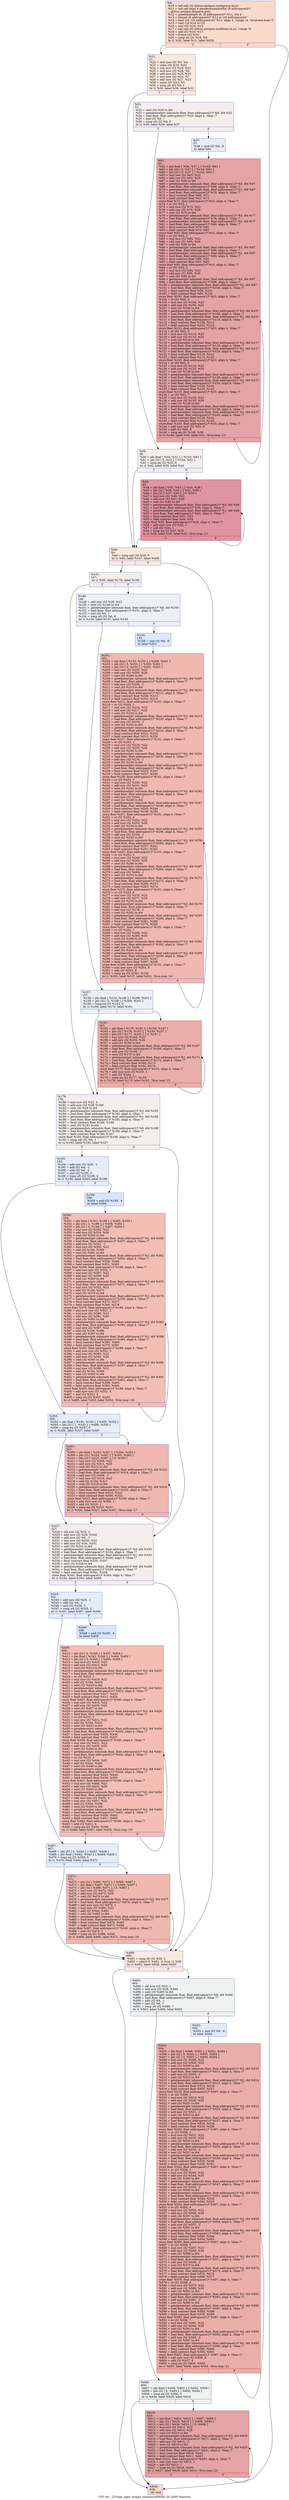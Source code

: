 digraph "CFG for '_Z25sga_right_weight_backwardiPKfS0_S0_iiiiPf' function" {
	label="CFG for '_Z25sga_right_weight_backwardiPKfS0_S0_iiiiPf' function";

	Node0x61937a0 [shape=record,color="#3d50c3ff", style=filled, fillcolor="#f7a88970",label="{%9:\l  %10 = tail call i32 @llvm.amdgcn.workgroup.id.x()\l  %11 = tail call align 4 dereferenceable(64) i8 addrspace(4)*\l... @llvm.amdgcn.dispatch.ptr()\l  %12 = getelementptr i8, i8 addrspace(4)* %11, i64 4\l  %13 = bitcast i8 addrspace(4)* %12 to i16 addrspace(4)*\l  %14 = load i16, i16 addrspace(4)* %13, align 4, !range !4, !invariant.load !5\l  %15 = zext i16 %14 to i32\l  %16 = mul i32 %10, %15\l  %17 = tail call i32 @llvm.amdgcn.workitem.id.x(), !range !6\l  %18 = add i32 %16, %17\l  %19 = freeze i32 %18\l  %20 = icmp slt i32 %19, %0\l  br i1 %20, label %21, label %628\l|{<s0>T|<s1>F}}"];
	Node0x61937a0:s0 -> Node0x6196530;
	Node0x61937a0:s1 -> Node0x61965c0;
	Node0x6196530 [shape=record,color="#3d50c3ff", style=filled, fillcolor="#f2cab570",label="{%21:\l21:                                               \l  %22 = mul nsw i32 %5, %4\l  %23 = srem i32 %19, %22\l  %24 = sub nsw i32 %19, %23\l  %25 = mul nsw i32 %24, %6\l  %26 = add nsw i32 %25, %23\l  %27 = mul nsw i32 %24, %7\l  %28 = add nsw i32 %27, %23\l  %29 = srem i32 %23, %5\l  %30 = icmp slt i32 %6, 1\l  br i1 %30, label %59, label %31\l|{<s0>T|<s1>F}}"];
	Node0x6196530:s0 -> Node0x6196c10;
	Node0x6196530:s1 -> Node0x6196c60;
	Node0x6196c60 [shape=record,color="#3d50c3ff", style=filled, fillcolor="#e5d8d170",label="{%31:\l31:                                               \l  %32 = sext i32 %28 to i64\l  %33 = getelementptr inbounds float, float addrspace(1)* %8, i64 %32\l  %34 = load float, float addrspace(1)* %33, align 4, !tbaa !7\l  %35 = and i32 %6, 7\l  %36 = icmp ult i32 %6, 8\l  br i1 %36, label %39, label %37\l|{<s0>T|<s1>F}}"];
	Node0x6196c60:s0 -> Node0x61972a0;
	Node0x6196c60:s1 -> Node0x6197330;
	Node0x6197330 [shape=record,color="#3d50c3ff", style=filled, fillcolor="#c7d7f070",label="{%37:\l37:                                               \l  %38 = and i32 %6, -8\l  br label %61\l}"];
	Node0x6197330 -> Node0x6197530;
	Node0x61972a0 [shape=record,color="#3d50c3ff", style=filled, fillcolor="#e5d8d170",label="{%39:\l39:                                               \l  %40 = phi float [ %34, %31 ], [ %143, %61 ]\l  %41 = phi i32 [ 0, %31 ], [ %144, %61 ]\l  %42 = icmp eq i32 %35, 0\l  br i1 %42, label %59, label %43\l|{<s0>T|<s1>F}}"];
	Node0x61972a0:s0 -> Node0x6196c10;
	Node0x61972a0:s1 -> Node0x61978b0;
	Node0x61978b0 [shape=record,color="#b70d28ff", style=filled, fillcolor="#b70d2870",label="{%43:\l43:                                               \l  %44 = phi float [ %55, %43 ], [ %40, %39 ]\l  %45 = phi i32 [ %56, %43 ], [ %41, %39 ]\l  %46 = phi i32 [ %57, %43 ], [ 0, %39 ]\l  %47 = mul nsw i32 %45, %22\l  %48 = add nsw i32 %47, %26\l  %49 = sext i32 %48 to i64\l  %50 = getelementptr inbounds float, float addrspace(1)* %3, i64 %49\l  %51 = load float, float addrspace(1)* %50, align 4, !tbaa !7\l  %52 = getelementptr inbounds float, float addrspace(1)* %1, i64 %49\l  %53 = load float, float addrspace(1)* %52, align 4, !tbaa !7\l  %54 = fmul contract float %51, %53\l  %55 = fadd contract float %44, %54\l  store float %55, float addrspace(1)* %33, align 4, !tbaa !7\l  %56 = add nuw nsw i32 %45, 1\l  %57 = add i32 %46, 1\l  %58 = icmp eq i32 %57, %35\l  br i1 %58, label %59, label %43, !llvm.loop !11\l|{<s0>T|<s1>F}}"];
	Node0x61978b0:s0 -> Node0x6196c10;
	Node0x61978b0:s1 -> Node0x61978b0;
	Node0x6196c10 [shape=record,color="#3d50c3ff", style=filled, fillcolor="#f2cab570",label="{%59:\l59:                                               \l  %60 = icmp sgt i32 %29, 0\l  br i1 %60, label %147, label %490\l|{<s0>T|<s1>F}}"];
	Node0x6196c10:s0 -> Node0x6198c20;
	Node0x6196c10:s1 -> Node0x6198c70;
	Node0x6197530 [shape=record,color="#b70d28ff", style=filled, fillcolor="#c32e3170",label="{%61:\l61:                                               \l  %62 = phi float [ %34, %37 ], [ %143, %61 ]\l  %63 = phi i32 [ 0, %37 ], [ %144, %61 ]\l  %64 = phi i32 [ 0, %37 ], [ %145, %61 ]\l  %65 = mul nsw i32 %63, %22\l  %66 = add nsw i32 %65, %26\l  %67 = sext i32 %66 to i64\l  %68 = getelementptr inbounds float, float addrspace(1)* %3, i64 %67\l  %69 = load float, float addrspace(1)* %68, align 4, !tbaa !7\l  %70 = getelementptr inbounds float, float addrspace(1)* %1, i64 %67\l  %71 = load float, float addrspace(1)* %70, align 4, !tbaa !7\l  %72 = fmul contract float %69, %71\l  %73 = fadd contract float %62, %72\l  store float %73, float addrspace(1)* %33, align 4, !tbaa !7\l  %74 = or i32 %63, 1\l  %75 = mul nsw i32 %74, %22\l  %76 = add nsw i32 %75, %26\l  %77 = sext i32 %76 to i64\l  %78 = getelementptr inbounds float, float addrspace(1)* %3, i64 %77\l  %79 = load float, float addrspace(1)* %78, align 4, !tbaa !7\l  %80 = getelementptr inbounds float, float addrspace(1)* %1, i64 %77\l  %81 = load float, float addrspace(1)* %80, align 4, !tbaa !7\l  %82 = fmul contract float %79, %81\l  %83 = fadd contract float %73, %82\l  store float %83, float addrspace(1)* %33, align 4, !tbaa !7\l  %84 = or i32 %63, 2\l  %85 = mul nsw i32 %84, %22\l  %86 = add nsw i32 %85, %26\l  %87 = sext i32 %86 to i64\l  %88 = getelementptr inbounds float, float addrspace(1)* %3, i64 %87\l  %89 = load float, float addrspace(1)* %88, align 4, !tbaa !7\l  %90 = getelementptr inbounds float, float addrspace(1)* %1, i64 %87\l  %91 = load float, float addrspace(1)* %90, align 4, !tbaa !7\l  %92 = fmul contract float %89, %91\l  %93 = fadd contract float %83, %92\l  store float %93, float addrspace(1)* %33, align 4, !tbaa !7\l  %94 = or i32 %63, 3\l  %95 = mul nsw i32 %94, %22\l  %96 = add nsw i32 %95, %26\l  %97 = sext i32 %96 to i64\l  %98 = getelementptr inbounds float, float addrspace(1)* %3, i64 %97\l  %99 = load float, float addrspace(1)* %98, align 4, !tbaa !7\l  %100 = getelementptr inbounds float, float addrspace(1)* %1, i64 %97\l  %101 = load float, float addrspace(1)* %100, align 4, !tbaa !7\l  %102 = fmul contract float %99, %101\l  %103 = fadd contract float %93, %102\l  store float %103, float addrspace(1)* %33, align 4, !tbaa !7\l  %104 = or i32 %63, 4\l  %105 = mul nsw i32 %104, %22\l  %106 = add nsw i32 %105, %26\l  %107 = sext i32 %106 to i64\l  %108 = getelementptr inbounds float, float addrspace(1)* %3, i64 %107\l  %109 = load float, float addrspace(1)* %108, align 4, !tbaa !7\l  %110 = getelementptr inbounds float, float addrspace(1)* %1, i64 %107\l  %111 = load float, float addrspace(1)* %110, align 4, !tbaa !7\l  %112 = fmul contract float %109, %111\l  %113 = fadd contract float %103, %112\l  store float %113, float addrspace(1)* %33, align 4, !tbaa !7\l  %114 = or i32 %63, 5\l  %115 = mul nsw i32 %114, %22\l  %116 = add nsw i32 %115, %26\l  %117 = sext i32 %116 to i64\l  %118 = getelementptr inbounds float, float addrspace(1)* %3, i64 %117\l  %119 = load float, float addrspace(1)* %118, align 4, !tbaa !7\l  %120 = getelementptr inbounds float, float addrspace(1)* %1, i64 %117\l  %121 = load float, float addrspace(1)* %120, align 4, !tbaa !7\l  %122 = fmul contract float %119, %121\l  %123 = fadd contract float %113, %122\l  store float %123, float addrspace(1)* %33, align 4, !tbaa !7\l  %124 = or i32 %63, 6\l  %125 = mul nsw i32 %124, %22\l  %126 = add nsw i32 %125, %26\l  %127 = sext i32 %126 to i64\l  %128 = getelementptr inbounds float, float addrspace(1)* %3, i64 %127\l  %129 = load float, float addrspace(1)* %128, align 4, !tbaa !7\l  %130 = getelementptr inbounds float, float addrspace(1)* %1, i64 %127\l  %131 = load float, float addrspace(1)* %130, align 4, !tbaa !7\l  %132 = fmul contract float %129, %131\l  %133 = fadd contract float %123, %132\l  store float %133, float addrspace(1)* %33, align 4, !tbaa !7\l  %134 = or i32 %63, 7\l  %135 = mul nsw i32 %134, %22\l  %136 = add nsw i32 %135, %26\l  %137 = sext i32 %136 to i64\l  %138 = getelementptr inbounds float, float addrspace(1)* %3, i64 %137\l  %139 = load float, float addrspace(1)* %138, align 4, !tbaa !7\l  %140 = getelementptr inbounds float, float addrspace(1)* %1, i64 %137\l  %141 = load float, float addrspace(1)* %140, align 4, !tbaa !7\l  %142 = fmul contract float %139, %141\l  %143 = fadd contract float %133, %142\l  store float %143, float addrspace(1)* %33, align 4, !tbaa !7\l  %144 = add nuw nsw i32 %63, 8\l  %145 = add i32 %64, 8\l  %146 = icmp eq i32 %145, %38\l  br i1 %146, label %39, label %61, !llvm.loop !13\l|{<s0>T|<s1>F}}"];
	Node0x6197530:s0 -> Node0x61972a0;
	Node0x6197530:s1 -> Node0x6197530;
	Node0x6198c20 [shape=record,color="#3d50c3ff", style=filled, fillcolor="#e5d8d170",label="{%147:\l147:                                              \l  br i1 %30, label %179, label %148\l|{<s0>T|<s1>F}}"];
	Node0x6198c20:s0 -> Node0x619c850;
	Node0x6198c20:s1 -> Node0x619c8a0;
	Node0x619c8a0 [shape=record,color="#3d50c3ff", style=filled, fillcolor="#d4dbe670",label="{%148:\l148:                                              \l  %149 = add nsw i32 %28, %22\l  %150 = sext i32 %149 to i64\l  %151 = getelementptr inbounds float, float addrspace(1)* %8, i64 %150\l  %152 = load float, float addrspace(1)* %151, align 4, !tbaa !7\l  %153 = and i32 %6, 7\l  %154 = icmp ult i32 %6, 8\l  br i1 %154, label %157, label %155\l|{<s0>T|<s1>F}}"];
	Node0x619c8a0:s0 -> Node0x619cd10;
	Node0x619c8a0:s1 -> Node0x619cd60;
	Node0x619cd60 [shape=record,color="#3d50c3ff", style=filled, fillcolor="#b2ccfb70",label="{%155:\l155:                                              \l  %156 = and i32 %6, -8\l  br label %201\l}"];
	Node0x619cd60 -> Node0x619cf30;
	Node0x619cd10 [shape=record,color="#3d50c3ff", style=filled, fillcolor="#d4dbe670",label="{%157:\l157:                                              \l  %158 = phi float [ %152, %148 ], [ %299, %201 ]\l  %159 = phi i32 [ 0, %148 ], [ %300, %201 ]\l  %160 = icmp eq i32 %153, 0\l  br i1 %160, label %179, label %161\l|{<s0>T|<s1>F}}"];
	Node0x619cd10:s0 -> Node0x619c850;
	Node0x619cd10:s1 -> Node0x619d220;
	Node0x619d220 [shape=record,color="#b70d28ff", style=filled, fillcolor="#d0473d70",label="{%161:\l161:                                              \l  %162 = phi float [ %175, %161 ], [ %158, %157 ]\l  %163 = phi i32 [ %176, %161 ], [ %159, %157 ]\l  %164 = phi i32 [ %177, %161 ], [ 0, %157 ]\l  %165 = mul nsw i32 %163, %22\l  %166 = add nsw i32 %165, %26\l  %167 = sext i32 %166 to i64\l  %168 = getelementptr inbounds float, float addrspace(1)* %3, i64 %167\l  %169 = load float, float addrspace(1)* %168, align 4, !tbaa !7\l  %170 = add nsw i32 %166, -1\l  %171 = sext i32 %170 to i64\l  %172 = getelementptr inbounds float, float addrspace(1)* %2, i64 %171\l  %173 = load float, float addrspace(1)* %172, align 4, !tbaa !7\l  %174 = fmul contract float %169, %173\l  %175 = fadd contract float %162, %174\l  store float %175, float addrspace(1)* %151, align 4, !tbaa !7\l  %176 = add nuw nsw i32 %163, 1\l  %177 = add i32 %164, 1\l  %178 = icmp eq i32 %177, %153\l  br i1 %178, label %179, label %161, !llvm.loop !15\l|{<s0>T|<s1>F}}"];
	Node0x619d220:s0 -> Node0x619c850;
	Node0x619d220:s1 -> Node0x619d220;
	Node0x619c850 [shape=record,color="#3d50c3ff", style=filled, fillcolor="#e5d8d170",label="{%179:\l179:                                              \l  %180 = mul nsw i32 %22, 3\l  %181 = add nsw i32 %28, %180\l  %182 = sext i32 %26 to i64\l  %183 = getelementptr inbounds float, float addrspace(1)* %3, i64 %182\l  %184 = load float, float addrspace(1)* %183, align 4, !tbaa !7\l  %185 = getelementptr inbounds float, float addrspace(1)* %1, i64 %182\l  %186 = load float, float addrspace(1)* %185, align 4, !tbaa !7\l  %187 = fmul contract float %184, %186\l  %188 = sext i32 %181 to i64\l  %189 = getelementptr inbounds float, float addrspace(1)* %8, i64 %188\l  %190 = load float, float addrspace(1)* %189, align 4, !tbaa !7\l  %191 = fadd contract float %190, %187\l  store float %191, float addrspace(1)* %189, align 4, !tbaa !7\l  %192 = icmp sgt i32 %6, 1\l  br i1 %192, label %193, label %327\l|{<s0>T|<s1>F}}"];
	Node0x619c850:s0 -> Node0x619e730;
	Node0x619c850:s1 -> Node0x619e780;
	Node0x619e730 [shape=record,color="#3d50c3ff", style=filled, fillcolor="#c7d7f070",label="{%193:\l193:                                              \l  %194 = add nsw i32 %26, -1\l  %195 = add i32 %6, -1\l  %196 = add i32 %6, -2\l  %197 = and i32 %195, 3\l  %198 = icmp ult i32 %196, 3\l  br i1 %198, label %303, label %199\l|{<s0>T|<s1>F}}"];
	Node0x619e730:s0 -> Node0x619eb90;
	Node0x619e730:s1 -> Node0x619ebe0;
	Node0x619ebe0 [shape=record,color="#3d50c3ff", style=filled, fillcolor="#a7c5fe70",label="{%199:\l199:                                              \l  %200 = and i32 %195, -4\l  br label %350\l}"];
	Node0x619ebe0 -> Node0x619edb0;
	Node0x619cf30 [shape=record,color="#3d50c3ff", style=filled, fillcolor="#dc5d4a70",label="{%201:\l201:                                              \l  %202 = phi float [ %152, %155 ], [ %299, %201 ]\l  %203 = phi i32 [ 0, %155 ], [ %300, %201 ]\l  %204 = phi i32 [ 0, %155 ], [ %301, %201 ]\l  %205 = mul nsw i32 %203, %22\l  %206 = add nsw i32 %205, %26\l  %207 = sext i32 %206 to i64\l  %208 = getelementptr inbounds float, float addrspace(1)* %3, i64 %207\l  %209 = load float, float addrspace(1)* %208, align 4, !tbaa !7\l  %210 = add nsw i32 %206, -1\l  %211 = sext i32 %210 to i64\l  %212 = getelementptr inbounds float, float addrspace(1)* %2, i64 %211\l  %213 = load float, float addrspace(1)* %212, align 4, !tbaa !7\l  %214 = fmul contract float %209, %213\l  %215 = fadd contract float %202, %214\l  store float %215, float addrspace(1)* %151, align 4, !tbaa !7\l  %216 = or i32 %203, 1\l  %217 = mul nsw i32 %216, %22\l  %218 = add nsw i32 %217, %26\l  %219 = sext i32 %218 to i64\l  %220 = getelementptr inbounds float, float addrspace(1)* %3, i64 %219\l  %221 = load float, float addrspace(1)* %220, align 4, !tbaa !7\l  %222 = add nsw i32 %218, -1\l  %223 = sext i32 %222 to i64\l  %224 = getelementptr inbounds float, float addrspace(1)* %2, i64 %223\l  %225 = load float, float addrspace(1)* %224, align 4, !tbaa !7\l  %226 = fmul contract float %221, %225\l  %227 = fadd contract float %215, %226\l  store float %227, float addrspace(1)* %151, align 4, !tbaa !7\l  %228 = or i32 %203, 2\l  %229 = mul nsw i32 %228, %22\l  %230 = add nsw i32 %229, %26\l  %231 = sext i32 %230 to i64\l  %232 = getelementptr inbounds float, float addrspace(1)* %3, i64 %231\l  %233 = load float, float addrspace(1)* %232, align 4, !tbaa !7\l  %234 = add nsw i32 %230, -1\l  %235 = sext i32 %234 to i64\l  %236 = getelementptr inbounds float, float addrspace(1)* %2, i64 %235\l  %237 = load float, float addrspace(1)* %236, align 4, !tbaa !7\l  %238 = fmul contract float %233, %237\l  %239 = fadd contract float %227, %238\l  store float %239, float addrspace(1)* %151, align 4, !tbaa !7\l  %240 = or i32 %203, 3\l  %241 = mul nsw i32 %240, %22\l  %242 = add nsw i32 %241, %26\l  %243 = sext i32 %242 to i64\l  %244 = getelementptr inbounds float, float addrspace(1)* %3, i64 %243\l  %245 = load float, float addrspace(1)* %244, align 4, !tbaa !7\l  %246 = add nsw i32 %242, -1\l  %247 = sext i32 %246 to i64\l  %248 = getelementptr inbounds float, float addrspace(1)* %2, i64 %247\l  %249 = load float, float addrspace(1)* %248, align 4, !tbaa !7\l  %250 = fmul contract float %245, %249\l  %251 = fadd contract float %239, %250\l  store float %251, float addrspace(1)* %151, align 4, !tbaa !7\l  %252 = or i32 %203, 4\l  %253 = mul nsw i32 %252, %22\l  %254 = add nsw i32 %253, %26\l  %255 = sext i32 %254 to i64\l  %256 = getelementptr inbounds float, float addrspace(1)* %3, i64 %255\l  %257 = load float, float addrspace(1)* %256, align 4, !tbaa !7\l  %258 = add nsw i32 %254, -1\l  %259 = sext i32 %258 to i64\l  %260 = getelementptr inbounds float, float addrspace(1)* %2, i64 %259\l  %261 = load float, float addrspace(1)* %260, align 4, !tbaa !7\l  %262 = fmul contract float %257, %261\l  %263 = fadd contract float %251, %262\l  store float %263, float addrspace(1)* %151, align 4, !tbaa !7\l  %264 = or i32 %203, 5\l  %265 = mul nsw i32 %264, %22\l  %266 = add nsw i32 %265, %26\l  %267 = sext i32 %266 to i64\l  %268 = getelementptr inbounds float, float addrspace(1)* %3, i64 %267\l  %269 = load float, float addrspace(1)* %268, align 4, !tbaa !7\l  %270 = add nsw i32 %266, -1\l  %271 = sext i32 %270 to i64\l  %272 = getelementptr inbounds float, float addrspace(1)* %2, i64 %271\l  %273 = load float, float addrspace(1)* %272, align 4, !tbaa !7\l  %274 = fmul contract float %269, %273\l  %275 = fadd contract float %263, %274\l  store float %275, float addrspace(1)* %151, align 4, !tbaa !7\l  %276 = or i32 %203, 6\l  %277 = mul nsw i32 %276, %22\l  %278 = add nsw i32 %277, %26\l  %279 = sext i32 %278 to i64\l  %280 = getelementptr inbounds float, float addrspace(1)* %3, i64 %279\l  %281 = load float, float addrspace(1)* %280, align 4, !tbaa !7\l  %282 = add nsw i32 %278, -1\l  %283 = sext i32 %282 to i64\l  %284 = getelementptr inbounds float, float addrspace(1)* %2, i64 %283\l  %285 = load float, float addrspace(1)* %284, align 4, !tbaa !7\l  %286 = fmul contract float %281, %285\l  %287 = fadd contract float %275, %286\l  store float %287, float addrspace(1)* %151, align 4, !tbaa !7\l  %288 = or i32 %203, 7\l  %289 = mul nsw i32 %288, %22\l  %290 = add nsw i32 %289, %26\l  %291 = sext i32 %290 to i64\l  %292 = getelementptr inbounds float, float addrspace(1)* %3, i64 %291\l  %293 = load float, float addrspace(1)* %292, align 4, !tbaa !7\l  %294 = add nsw i32 %290, -1\l  %295 = sext i32 %294 to i64\l  %296 = getelementptr inbounds float, float addrspace(1)* %2, i64 %295\l  %297 = load float, float addrspace(1)* %296, align 4, !tbaa !7\l  %298 = fmul contract float %293, %297\l  %299 = fadd contract float %287, %298\l  store float %299, float addrspace(1)* %151, align 4, !tbaa !7\l  %300 = add nuw nsw i32 %203, 8\l  %301 = add i32 %204, 8\l  %302 = icmp eq i32 %301, %156\l  br i1 %302, label %157, label %201, !llvm.loop !16\l|{<s0>T|<s1>F}}"];
	Node0x619cf30:s0 -> Node0x619cd10;
	Node0x619cf30:s1 -> Node0x619cf30;
	Node0x619eb90 [shape=record,color="#3d50c3ff", style=filled, fillcolor="#c7d7f070",label="{%303:\l303:                                              \l  %304 = phi float [ %191, %193 ], [ %405, %350 ]\l  %305 = phi i32 [ 1, %193 ], [ %406, %350 ]\l  %306 = icmp eq i32 %197, 0\l  br i1 %306, label %327, label %307\l|{<s0>T|<s1>F}}"];
	Node0x619eb90:s0 -> Node0x619e780;
	Node0x619eb90:s1 -> Node0x61a44b0;
	Node0x61a44b0 [shape=record,color="#3d50c3ff", style=filled, fillcolor="#dc5d4a70",label="{%307:\l307:                                              \l  %308 = phi float [ %323, %307 ], [ %304, %303 ]\l  %309 = phi i32 [ %324, %307 ], [ %305, %303 ]\l  %310 = phi i32 [ %325, %307 ], [ 0, %303 ]\l  %311 = mul nsw i32 %309, %22\l  %312 = add nsw i32 %311, %26\l  %313 = sext i32 %312 to i64\l  %314 = getelementptr inbounds float, float addrspace(1)* %3, i64 %313\l  %315 = load float, float addrspace(1)* %314, align 4, !tbaa !7\l  %316 = add nsw i32 %309, -1\l  %317 = mul nsw i32 %316, %22\l  %318 = add i32 %194, %317\l  %319 = sext i32 %318 to i64\l  %320 = getelementptr inbounds float, float addrspace(1)* %2, i64 %319\l  %321 = load float, float addrspace(1)* %320, align 4, !tbaa !7\l  %322 = fmul contract float %315, %321\l  %323 = fadd contract float %308, %322\l  store float %323, float addrspace(1)* %189, align 4, !tbaa !7\l  %324 = add nuw nsw i32 %309, 1\l  %325 = add i32 %310, 1\l  %326 = icmp eq i32 %325, %197\l  br i1 %326, label %327, label %307, !llvm.loop !17\l|{<s0>T|<s1>F}}"];
	Node0x61a44b0:s0 -> Node0x619e780;
	Node0x61a44b0:s1 -> Node0x61a44b0;
	Node0x619e780 [shape=record,color="#3d50c3ff", style=filled, fillcolor="#e5d8d170",label="{%327:\l327:                                              \l  %328 = shl nsw i32 %22, 2\l  %329 = add nsw i32 %28, %328\l  %330 = add nsw i32 %6, -1\l  %331 = mul nsw i32 %330, %22\l  %332 = add nsw i32 %26, %331\l  %333 = sext i32 %332 to i64\l  %334 = getelementptr inbounds float, float addrspace(1)* %3, i64 %333\l  %335 = load float, float addrspace(1)* %334, align 4, !tbaa !7\l  %336 = getelementptr inbounds float, float addrspace(1)* %1, i64 %333\l  %337 = load float, float addrspace(1)* %336, align 4, !tbaa !7\l  %338 = fmul contract float %335, %337\l  %339 = sext i32 %329 to i64\l  %340 = getelementptr inbounds float, float addrspace(1)* %8, i64 %339\l  %341 = load float, float addrspace(1)* %340, align 4, !tbaa !7\l  %342 = fadd contract float %341, %338\l  store float %342, float addrspace(1)* %340, align 4, !tbaa !7\l  br i1 %192, label %343, label %490\l|{<s0>T|<s1>F}}"];
	Node0x619e780:s0 -> Node0x61a5fe0;
	Node0x619e780:s1 -> Node0x6198c70;
	Node0x61a5fe0 [shape=record,color="#3d50c3ff", style=filled, fillcolor="#c7d7f070",label="{%343:\l343:                                              \l  %344 = add nsw i32 %26, -1\l  %345 = add i32 %6, -2\l  %346 = and i32 %330, 3\l  %347 = icmp ult i32 %345, 3\l  br i1 %347, label %467, label %348\l|{<s0>T|<s1>F}}"];
	Node0x61a5fe0:s0 -> Node0x61a6320;
	Node0x61a5fe0:s1 -> Node0x61a6370;
	Node0x61a6370 [shape=record,color="#3d50c3ff", style=filled, fillcolor="#a7c5fe70",label="{%348:\l348:                                              \l  %349 = and i32 %330, -4\l  br label %409\l}"];
	Node0x61a6370 -> Node0x61a6540;
	Node0x619edb0 [shape=record,color="#3d50c3ff", style=filled, fillcolor="#e36c5570",label="{%350:\l350:                                              \l  %351 = phi float [ %191, %199 ], [ %405, %350 ]\l  %352 = phi i32 [ 1, %199 ], [ %406, %350 ]\l  %353 = phi i32 [ 0, %199 ], [ %407, %350 ]\l  %354 = mul nsw i32 %352, %22\l  %355 = add nsw i32 %354, %26\l  %356 = sext i32 %355 to i64\l  %357 = getelementptr inbounds float, float addrspace(1)* %3, i64 %356\l  %358 = load float, float addrspace(1)* %357, align 4, !tbaa !7\l  %359 = add nsw i32 %352, -1\l  %360 = mul nsw i32 %359, %22\l  %361 = add i32 %194, %360\l  %362 = sext i32 %361 to i64\l  %363 = getelementptr inbounds float, float addrspace(1)* %2, i64 %362\l  %364 = load float, float addrspace(1)* %363, align 4, !tbaa !7\l  %365 = fmul contract float %358, %364\l  %366 = fadd contract float %351, %365\l  store float %366, float addrspace(1)* %189, align 4, !tbaa !7\l  %367 = add nuw nsw i32 %352, 1\l  %368 = mul nsw i32 %367, %22\l  %369 = add nsw i32 %368, %26\l  %370 = sext i32 %369 to i64\l  %371 = getelementptr inbounds float, float addrspace(1)* %3, i64 %370\l  %372 = load float, float addrspace(1)* %371, align 4, !tbaa !7\l  %373 = mul nsw i32 %352, %22\l  %374 = add i32 %194, %373\l  %375 = sext i32 %374 to i64\l  %376 = getelementptr inbounds float, float addrspace(1)* %2, i64 %375\l  %377 = load float, float addrspace(1)* %376, align 4, !tbaa !7\l  %378 = fmul contract float %372, %377\l  %379 = fadd contract float %366, %378\l  store float %379, float addrspace(1)* %189, align 4, !tbaa !7\l  %380 = add nuw nsw i32 %352, 2\l  %381 = mul nsw i32 %380, %22\l  %382 = add nsw i32 %381, %26\l  %383 = sext i32 %382 to i64\l  %384 = getelementptr inbounds float, float addrspace(1)* %3, i64 %383\l  %385 = load float, float addrspace(1)* %384, align 4, !tbaa !7\l  %386 = mul nsw i32 %367, %22\l  %387 = add i32 %194, %386\l  %388 = sext i32 %387 to i64\l  %389 = getelementptr inbounds float, float addrspace(1)* %2, i64 %388\l  %390 = load float, float addrspace(1)* %389, align 4, !tbaa !7\l  %391 = fmul contract float %385, %390\l  %392 = fadd contract float %379, %391\l  store float %392, float addrspace(1)* %189, align 4, !tbaa !7\l  %393 = add nuw nsw i32 %352, 3\l  %394 = mul nsw i32 %393, %22\l  %395 = add nsw i32 %394, %26\l  %396 = sext i32 %395 to i64\l  %397 = getelementptr inbounds float, float addrspace(1)* %3, i64 %396\l  %398 = load float, float addrspace(1)* %397, align 4, !tbaa !7\l  %399 = mul nsw i32 %380, %22\l  %400 = add i32 %194, %399\l  %401 = sext i32 %400 to i64\l  %402 = getelementptr inbounds float, float addrspace(1)* %2, i64 %401\l  %403 = load float, float addrspace(1)* %402, align 4, !tbaa !7\l  %404 = fmul contract float %398, %403\l  %405 = fadd contract float %392, %404\l  store float %405, float addrspace(1)* %189, align 4, !tbaa !7\l  %406 = add nuw nsw i32 %352, 4\l  %407 = add i32 %353, 4\l  %408 = icmp eq i32 %407, %200\l  br i1 %408, label %303, label %350, !llvm.loop !18\l|{<s0>T|<s1>F}}"];
	Node0x619edb0:s0 -> Node0x619eb90;
	Node0x619edb0:s1 -> Node0x619edb0;
	Node0x61a6540 [shape=record,color="#3d50c3ff", style=filled, fillcolor="#e36c5570",label="{%409:\l409:                                              \l  %410 = phi i32 [ 0, %348 ], [ %457, %409 ]\l  %411 = phi float [ %342, %348 ], [ %464, %409 ]\l  %412 = phi i32 [ 0, %348 ], [ %465, %409 ]\l  %413 = mul nsw i32 %410, %22\l  %414 = add nsw i32 %413, %26\l  %415 = sext i32 %414 to i64\l  %416 = getelementptr inbounds float, float addrspace(1)* %3, i64 %415\l  %417 = load float, float addrspace(1)* %416, align 4, !tbaa !7\l  %418 = or i32 %410, 1\l  %419 = mul nsw i32 %418, %22\l  %420 = add i32 %344, %419\l  %421 = sext i32 %420 to i64\l  %422 = getelementptr inbounds float, float addrspace(1)* %2, i64 %421\l  %423 = load float, float addrspace(1)* %422, align 4, !tbaa !7\l  %424 = fmul contract float %417, %423\l  %425 = fadd contract float %411, %424\l  store float %425, float addrspace(1)* %340, align 4, !tbaa !7\l  %426 = mul nsw i32 %418, %22\l  %427 = add nsw i32 %426, %26\l  %428 = sext i32 %427 to i64\l  %429 = getelementptr inbounds float, float addrspace(1)* %3, i64 %428\l  %430 = load float, float addrspace(1)* %429, align 4, !tbaa !7\l  %431 = or i32 %410, 2\l  %432 = mul nsw i32 %431, %22\l  %433 = add i32 %344, %432\l  %434 = sext i32 %433 to i64\l  %435 = getelementptr inbounds float, float addrspace(1)* %2, i64 %434\l  %436 = load float, float addrspace(1)* %435, align 4, !tbaa !7\l  %437 = fmul contract float %430, %436\l  %438 = fadd contract float %425, %437\l  store float %438, float addrspace(1)* %340, align 4, !tbaa !7\l  %439 = mul nsw i32 %431, %22\l  %440 = add nsw i32 %439, %26\l  %441 = sext i32 %440 to i64\l  %442 = getelementptr inbounds float, float addrspace(1)* %3, i64 %441\l  %443 = load float, float addrspace(1)* %442, align 4, !tbaa !7\l  %444 = or i32 %410, 3\l  %445 = mul nsw i32 %444, %22\l  %446 = add i32 %344, %445\l  %447 = sext i32 %446 to i64\l  %448 = getelementptr inbounds float, float addrspace(1)* %2, i64 %447\l  %449 = load float, float addrspace(1)* %448, align 4, !tbaa !7\l  %450 = fmul contract float %443, %449\l  %451 = fadd contract float %438, %450\l  store float %451, float addrspace(1)* %340, align 4, !tbaa !7\l  %452 = mul nsw i32 %444, %22\l  %453 = add nsw i32 %452, %26\l  %454 = sext i32 %453 to i64\l  %455 = getelementptr inbounds float, float addrspace(1)* %3, i64 %454\l  %456 = load float, float addrspace(1)* %455, align 4, !tbaa !7\l  %457 = add nuw nsw i32 %410, 4\l  %458 = mul nsw i32 %457, %22\l  %459 = add i32 %344, %458\l  %460 = sext i32 %459 to i64\l  %461 = getelementptr inbounds float, float addrspace(1)* %2, i64 %460\l  %462 = load float, float addrspace(1)* %461, align 4, !tbaa !7\l  %463 = fmul contract float %456, %462\l  %464 = fadd contract float %451, %463\l  store float %464, float addrspace(1)* %340, align 4, !tbaa !7\l  %465 = add i32 %412, 4\l  %466 = icmp eq i32 %465, %349\l  br i1 %466, label %467, label %409, !llvm.loop !19\l|{<s0>T|<s1>F}}"];
	Node0x61a6540:s0 -> Node0x61a6320;
	Node0x61a6540:s1 -> Node0x61a6540;
	Node0x61a6320 [shape=record,color="#3d50c3ff", style=filled, fillcolor="#c7d7f070",label="{%467:\l467:                                              \l  %468 = phi i32 [ 0, %343 ], [ %457, %409 ]\l  %469 = phi float [ %342, %343 ], [ %464, %409 ]\l  %470 = icmp eq i32 %346, 0\l  br i1 %470, label %490, label %471\l|{<s0>T|<s1>F}}"];
	Node0x61a6320:s0 -> Node0x6198c70;
	Node0x61a6320:s1 -> Node0x61a0cc0;
	Node0x61a0cc0 [shape=record,color="#3d50c3ff", style=filled, fillcolor="#dc5d4a70",label="{%471:\l471:                                              \l  %472 = phi i32 [ %480, %471 ], [ %468, %467 ]\l  %473 = phi float [ %487, %471 ], [ %469, %467 ]\l  %474 = phi i32 [ %488, %471 ], [ 0, %467 ]\l  %475 = mul nsw i32 %472, %22\l  %476 = add nsw i32 %475, %26\l  %477 = sext i32 %476 to i64\l  %478 = getelementptr inbounds float, float addrspace(1)* %3, i64 %477\l  %479 = load float, float addrspace(1)* %478, align 4, !tbaa !7\l  %480 = add nuw nsw i32 %472, 1\l  %481 = mul nsw i32 %480, %22\l  %482 = add i32 %344, %481\l  %483 = sext i32 %482 to i64\l  %484 = getelementptr inbounds float, float addrspace(1)* %2, i64 %483\l  %485 = load float, float addrspace(1)* %484, align 4, !tbaa !7\l  %486 = fmul contract float %479, %485\l  %487 = fadd contract float %473, %486\l  store float %487, float addrspace(1)* %340, align 4, !tbaa !7\l  %488 = add i32 %474, 1\l  %489 = icmp eq i32 %488, %346\l  br i1 %489, label %490, label %471, !llvm.loop !20\l|{<s0>T|<s1>F}}"];
	Node0x61a0cc0:s0 -> Node0x6198c70;
	Node0x61a0cc0:s1 -> Node0x61a0cc0;
	Node0x6198c70 [shape=record,color="#3d50c3ff", style=filled, fillcolor="#f2cab570",label="{%490:\l490:                                              \l  %491 = icmp slt i32 %29, 2\l  %492 = select i1 %491, i1 true, i1 %30\l  br i1 %492, label %628, label %493\l|{<s0>T|<s1>F}}"];
	Node0x6198c70:s0 -> Node0x61965c0;
	Node0x6198c70:s1 -> Node0x61ad060;
	Node0x61ad060 [shape=record,color="#3d50c3ff", style=filled, fillcolor="#dbdcde70",label="{%493:\l493:                                              \l  %494 = shl nsw i32 %22, 1\l  %495 = add nsw i32 %28, %494\l  %496 = sext i32 %495 to i64\l  %497 = getelementptr inbounds float, float addrspace(1)* %8, i64 %496\l  %498 = load float, float addrspace(1)* %497, align 4, !tbaa !7\l  %499 = add i32 %6, -1\l  %500 = and i32 %6, 7\l  %501 = icmp ult i32 %499, 7\l  br i1 %501, label %606, label %502\l|{<s0>T|<s1>F}}"];
	Node0x61ad060:s0 -> Node0x61a16c0;
	Node0x61ad060:s1 -> Node0x61a1710;
	Node0x61a1710 [shape=record,color="#3d50c3ff", style=filled, fillcolor="#bbd1f870",label="{%502:\l502:                                              \l  %503 = and i32 %6, -8\l  br label %504\l}"];
	Node0x61a1710 -> Node0x61a18e0;
	Node0x61a18e0 [shape=record,color="#b70d28ff", style=filled, fillcolor="#d0473d70",label="{%504:\l504:                                              \l  %505 = phi float [ %498, %502 ], [ %602, %504 ]\l  %506 = phi i32 [ 0, %502 ], [ %603, %504 ]\l  %507 = phi i32 [ 0, %502 ], [ %604, %504 ]\l  %508 = mul nsw i32 %506, %22\l  %509 = add nsw i32 %508, %26\l  %510 = sext i32 %509 to i64\l  %511 = getelementptr inbounds float, float addrspace(1)* %3, i64 %510\l  %512 = load float, float addrspace(1)* %511, align 4, !tbaa !7\l  %513 = add nsw i32 %509, -2\l  %514 = sext i32 %513 to i64\l  %515 = getelementptr inbounds float, float addrspace(1)* %2, i64 %514\l  %516 = load float, float addrspace(1)* %515, align 4, !tbaa !7\l  %517 = fmul contract float %512, %516\l  %518 = fadd contract float %505, %517\l  store float %518, float addrspace(1)* %497, align 4, !tbaa !7\l  %519 = or i32 %506, 1\l  %520 = mul nsw i32 %519, %22\l  %521 = add nsw i32 %520, %26\l  %522 = sext i32 %521 to i64\l  %523 = getelementptr inbounds float, float addrspace(1)* %3, i64 %522\l  %524 = load float, float addrspace(1)* %523, align 4, !tbaa !7\l  %525 = add nsw i32 %521, -2\l  %526 = sext i32 %525 to i64\l  %527 = getelementptr inbounds float, float addrspace(1)* %2, i64 %526\l  %528 = load float, float addrspace(1)* %527, align 4, !tbaa !7\l  %529 = fmul contract float %524, %528\l  %530 = fadd contract float %518, %529\l  store float %530, float addrspace(1)* %497, align 4, !tbaa !7\l  %531 = or i32 %506, 2\l  %532 = mul nsw i32 %531, %22\l  %533 = add nsw i32 %532, %26\l  %534 = sext i32 %533 to i64\l  %535 = getelementptr inbounds float, float addrspace(1)* %3, i64 %534\l  %536 = load float, float addrspace(1)* %535, align 4, !tbaa !7\l  %537 = add nsw i32 %533, -2\l  %538 = sext i32 %537 to i64\l  %539 = getelementptr inbounds float, float addrspace(1)* %2, i64 %538\l  %540 = load float, float addrspace(1)* %539, align 4, !tbaa !7\l  %541 = fmul contract float %536, %540\l  %542 = fadd contract float %530, %541\l  store float %542, float addrspace(1)* %497, align 4, !tbaa !7\l  %543 = or i32 %506, 3\l  %544 = mul nsw i32 %543, %22\l  %545 = add nsw i32 %544, %26\l  %546 = sext i32 %545 to i64\l  %547 = getelementptr inbounds float, float addrspace(1)* %3, i64 %546\l  %548 = load float, float addrspace(1)* %547, align 4, !tbaa !7\l  %549 = add nsw i32 %545, -2\l  %550 = sext i32 %549 to i64\l  %551 = getelementptr inbounds float, float addrspace(1)* %2, i64 %550\l  %552 = load float, float addrspace(1)* %551, align 4, !tbaa !7\l  %553 = fmul contract float %548, %552\l  %554 = fadd contract float %542, %553\l  store float %554, float addrspace(1)* %497, align 4, !tbaa !7\l  %555 = or i32 %506, 4\l  %556 = mul nsw i32 %555, %22\l  %557 = add nsw i32 %556, %26\l  %558 = sext i32 %557 to i64\l  %559 = getelementptr inbounds float, float addrspace(1)* %3, i64 %558\l  %560 = load float, float addrspace(1)* %559, align 4, !tbaa !7\l  %561 = add nsw i32 %557, -2\l  %562 = sext i32 %561 to i64\l  %563 = getelementptr inbounds float, float addrspace(1)* %2, i64 %562\l  %564 = load float, float addrspace(1)* %563, align 4, !tbaa !7\l  %565 = fmul contract float %560, %564\l  %566 = fadd contract float %554, %565\l  store float %566, float addrspace(1)* %497, align 4, !tbaa !7\l  %567 = or i32 %506, 5\l  %568 = mul nsw i32 %567, %22\l  %569 = add nsw i32 %568, %26\l  %570 = sext i32 %569 to i64\l  %571 = getelementptr inbounds float, float addrspace(1)* %3, i64 %570\l  %572 = load float, float addrspace(1)* %571, align 4, !tbaa !7\l  %573 = add nsw i32 %569, -2\l  %574 = sext i32 %573 to i64\l  %575 = getelementptr inbounds float, float addrspace(1)* %2, i64 %574\l  %576 = load float, float addrspace(1)* %575, align 4, !tbaa !7\l  %577 = fmul contract float %572, %576\l  %578 = fadd contract float %566, %577\l  store float %578, float addrspace(1)* %497, align 4, !tbaa !7\l  %579 = or i32 %506, 6\l  %580 = mul nsw i32 %579, %22\l  %581 = add nsw i32 %580, %26\l  %582 = sext i32 %581 to i64\l  %583 = getelementptr inbounds float, float addrspace(1)* %3, i64 %582\l  %584 = load float, float addrspace(1)* %583, align 4, !tbaa !7\l  %585 = add nsw i32 %581, -2\l  %586 = sext i32 %585 to i64\l  %587 = getelementptr inbounds float, float addrspace(1)* %2, i64 %586\l  %588 = load float, float addrspace(1)* %587, align 4, !tbaa !7\l  %589 = fmul contract float %584, %588\l  %590 = fadd contract float %578, %589\l  store float %590, float addrspace(1)* %497, align 4, !tbaa !7\l  %591 = or i32 %506, 7\l  %592 = mul nsw i32 %591, %22\l  %593 = add nsw i32 %592, %26\l  %594 = sext i32 %593 to i64\l  %595 = getelementptr inbounds float, float addrspace(1)* %3, i64 %594\l  %596 = load float, float addrspace(1)* %595, align 4, !tbaa !7\l  %597 = add nsw i32 %593, -2\l  %598 = sext i32 %597 to i64\l  %599 = getelementptr inbounds float, float addrspace(1)* %2, i64 %598\l  %600 = load float, float addrspace(1)* %599, align 4, !tbaa !7\l  %601 = fmul contract float %596, %600\l  %602 = fadd contract float %590, %601\l  store float %602, float addrspace(1)* %497, align 4, !tbaa !7\l  %603 = add nuw nsw i32 %506, 8\l  %604 = add i32 %507, 8\l  %605 = icmp eq i32 %604, %503\l  br i1 %605, label %606, label %504, !llvm.loop !21\l|{<s0>T|<s1>F}}"];
	Node0x61a18e0:s0 -> Node0x61a16c0;
	Node0x61a18e0:s1 -> Node0x61a18e0;
	Node0x61a16c0 [shape=record,color="#3d50c3ff", style=filled, fillcolor="#dbdcde70",label="{%606:\l606:                                              \l  %607 = phi float [ %498, %493 ], [ %602, %504 ]\l  %608 = phi i32 [ 0, %493 ], [ %603, %504 ]\l  %609 = icmp eq i32 %500, 0\l  br i1 %609, label %628, label %610\l|{<s0>T|<s1>F}}"];
	Node0x61a16c0:s0 -> Node0x61965c0;
	Node0x61a16c0:s1 -> Node0x61b3310;
	Node0x61b3310 [shape=record,color="#b70d28ff", style=filled, fillcolor="#c32e3170",label="{%610:\l610:                                              \l  %611 = phi float [ %624, %610 ], [ %607, %606 ]\l  %612 = phi i32 [ %625, %610 ], [ %608, %606 ]\l  %613 = phi i32 [ %626, %610 ], [ 0, %606 ]\l  %614 = mul nsw i32 %612, %22\l  %615 = add nsw i32 %614, %26\l  %616 = sext i32 %615 to i64\l  %617 = getelementptr inbounds float, float addrspace(1)* %3, i64 %616\l  %618 = load float, float addrspace(1)* %617, align 4, !tbaa !7\l  %619 = add nsw i32 %615, -2\l  %620 = sext i32 %619 to i64\l  %621 = getelementptr inbounds float, float addrspace(1)* %2, i64 %620\l  %622 = load float, float addrspace(1)* %621, align 4, !tbaa !7\l  %623 = fmul contract float %618, %622\l  %624 = fadd contract float %611, %623\l  store float %624, float addrspace(1)* %497, align 4, !tbaa !7\l  %625 = add nuw nsw i32 %612, 1\l  %626 = add i32 %613, 1\l  %627 = icmp eq i32 %626, %500\l  br i1 %627, label %628, label %610, !llvm.loop !22\l|{<s0>T|<s1>F}}"];
	Node0x61b3310:s0 -> Node0x61965c0;
	Node0x61b3310:s1 -> Node0x61b3310;
	Node0x61965c0 [shape=record,color="#3d50c3ff", style=filled, fillcolor="#f7a88970",label="{%628:\l628:                                              \l  ret void\l}"];
}
